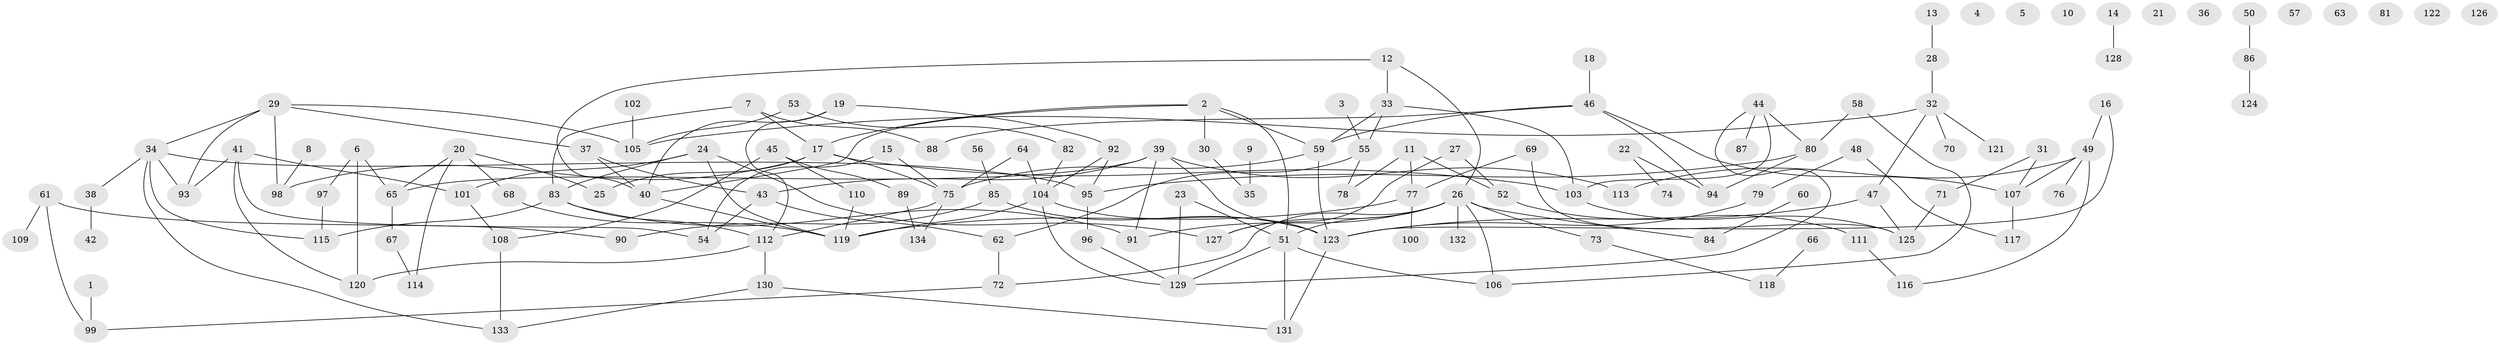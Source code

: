 // coarse degree distribution, {2: 0.12727272727272726, 12: 0.03636363636363636, 3: 0.10909090909090909, 0: 0.21818181818181817, 4: 0.09090909090909091, 6: 0.07272727272727272, 1: 0.16363636363636364, 11: 0.01818181818181818, 5: 0.10909090909090909, 14: 0.01818181818181818, 8: 0.03636363636363636}
// Generated by graph-tools (version 1.1) at 2025/16/03/04/25 18:16:29]
// undirected, 134 vertices, 177 edges
graph export_dot {
graph [start="1"]
  node [color=gray90,style=filled];
  1;
  2;
  3;
  4;
  5;
  6;
  7;
  8;
  9;
  10;
  11;
  12;
  13;
  14;
  15;
  16;
  17;
  18;
  19;
  20;
  21;
  22;
  23;
  24;
  25;
  26;
  27;
  28;
  29;
  30;
  31;
  32;
  33;
  34;
  35;
  36;
  37;
  38;
  39;
  40;
  41;
  42;
  43;
  44;
  45;
  46;
  47;
  48;
  49;
  50;
  51;
  52;
  53;
  54;
  55;
  56;
  57;
  58;
  59;
  60;
  61;
  62;
  63;
  64;
  65;
  66;
  67;
  68;
  69;
  70;
  71;
  72;
  73;
  74;
  75;
  76;
  77;
  78;
  79;
  80;
  81;
  82;
  83;
  84;
  85;
  86;
  87;
  88;
  89;
  90;
  91;
  92;
  93;
  94;
  95;
  96;
  97;
  98;
  99;
  100;
  101;
  102;
  103;
  104;
  105;
  106;
  107;
  108;
  109;
  110;
  111;
  112;
  113;
  114;
  115;
  116;
  117;
  118;
  119;
  120;
  121;
  122;
  123;
  124;
  125;
  126;
  127;
  128;
  129;
  130;
  131;
  132;
  133;
  134;
  1 -- 99;
  2 -- 17;
  2 -- 30;
  2 -- 40;
  2 -- 51;
  2 -- 59;
  3 -- 55;
  6 -- 65;
  6 -- 97;
  6 -- 120;
  7 -- 17;
  7 -- 83;
  7 -- 88;
  8 -- 98;
  9 -- 35;
  11 -- 52;
  11 -- 77;
  11 -- 78;
  12 -- 26;
  12 -- 33;
  12 -- 40;
  13 -- 28;
  14 -- 128;
  15 -- 54;
  15 -- 75;
  16 -- 49;
  16 -- 123;
  17 -- 25;
  17 -- 75;
  17 -- 98;
  17 -- 103;
  18 -- 46;
  19 -- 40;
  19 -- 92;
  19 -- 112;
  20 -- 25;
  20 -- 65;
  20 -- 68;
  20 -- 114;
  22 -- 74;
  22 -- 94;
  23 -- 51;
  23 -- 129;
  24 -- 83;
  24 -- 101;
  24 -- 119;
  24 -- 127;
  26 -- 51;
  26 -- 72;
  26 -- 73;
  26 -- 84;
  26 -- 91;
  26 -- 106;
  26 -- 127;
  26 -- 132;
  27 -- 52;
  27 -- 127;
  28 -- 32;
  29 -- 34;
  29 -- 37;
  29 -- 93;
  29 -- 98;
  29 -- 105;
  30 -- 35;
  31 -- 71;
  31 -- 107;
  32 -- 47;
  32 -- 70;
  32 -- 105;
  32 -- 121;
  33 -- 55;
  33 -- 59;
  33 -- 103;
  34 -- 38;
  34 -- 93;
  34 -- 95;
  34 -- 115;
  34 -- 133;
  37 -- 40;
  37 -- 43;
  38 -- 42;
  39 -- 43;
  39 -- 65;
  39 -- 91;
  39 -- 113;
  39 -- 123;
  40 -- 119;
  41 -- 54;
  41 -- 93;
  41 -- 101;
  41 -- 120;
  43 -- 54;
  43 -- 62;
  44 -- 80;
  44 -- 87;
  44 -- 103;
  44 -- 129;
  45 -- 89;
  45 -- 108;
  45 -- 110;
  46 -- 59;
  46 -- 88;
  46 -- 94;
  46 -- 107;
  47 -- 123;
  47 -- 125;
  48 -- 79;
  48 -- 117;
  49 -- 76;
  49 -- 107;
  49 -- 113;
  49 -- 116;
  50 -- 86;
  51 -- 106;
  51 -- 129;
  51 -- 131;
  52 -- 111;
  53 -- 82;
  53 -- 105;
  55 -- 62;
  55 -- 78;
  56 -- 85;
  58 -- 80;
  58 -- 106;
  59 -- 75;
  59 -- 123;
  60 -- 84;
  61 -- 90;
  61 -- 99;
  61 -- 109;
  62 -- 72;
  64 -- 75;
  64 -- 104;
  65 -- 67;
  66 -- 118;
  67 -- 114;
  68 -- 119;
  69 -- 77;
  69 -- 125;
  71 -- 125;
  72 -- 99;
  73 -- 118;
  75 -- 112;
  75 -- 134;
  77 -- 100;
  77 -- 119;
  79 -- 123;
  80 -- 94;
  80 -- 95;
  82 -- 104;
  83 -- 91;
  83 -- 112;
  83 -- 115;
  85 -- 90;
  85 -- 123;
  86 -- 124;
  89 -- 134;
  92 -- 95;
  92 -- 104;
  95 -- 96;
  96 -- 129;
  97 -- 115;
  101 -- 108;
  102 -- 105;
  103 -- 125;
  104 -- 119;
  104 -- 123;
  104 -- 129;
  107 -- 117;
  108 -- 133;
  110 -- 119;
  111 -- 116;
  112 -- 120;
  112 -- 130;
  123 -- 131;
  130 -- 131;
  130 -- 133;
}

